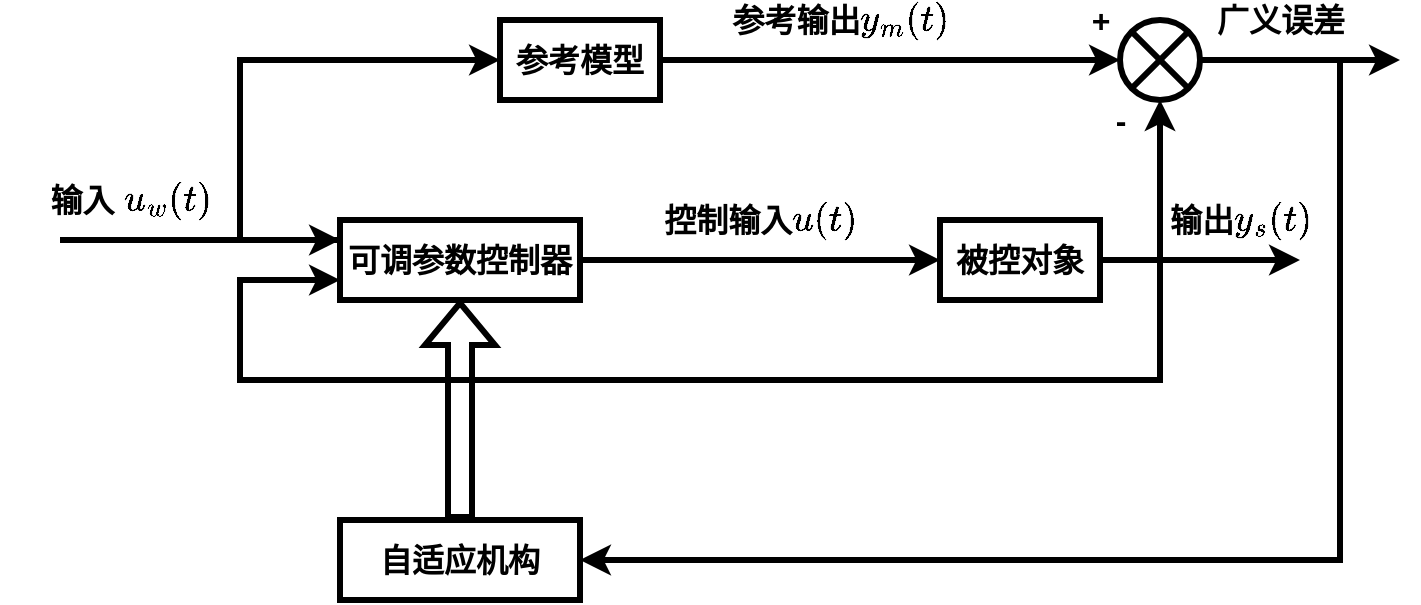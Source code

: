 <mxfile version="18.1.1" type="github">
  <diagram id="pF4-YvSjD2hDs1o3rt4Y" name="第 1 页">
    <mxGraphModel dx="1422" dy="754" grid="1" gridSize="10" guides="1" tooltips="1" connect="1" arrows="1" fold="1" page="1" pageScale="1" pageWidth="1169" pageHeight="827" math="1" shadow="0">
      <root>
        <mxCell id="0" />
        <mxCell id="1" parent="0" />
        <mxCell id="enGaGI9zQ4E47eM3f3lo-3" value="" style="edgeStyle=orthogonalEdgeStyle;rounded=0;orthogonalLoop=1;jettySize=auto;html=1;fontSize=16;strokeWidth=3;" edge="1" parent="1" source="PBpmTKkiEE1WYA6wip15-3" target="enGaGI9zQ4E47eM3f3lo-2">
          <mxGeometry relative="1" as="geometry" />
        </mxCell>
        <mxCell id="enGaGI9zQ4E47eM3f3lo-34" style="edgeStyle=orthogonalEdgeStyle;rounded=0;orthogonalLoop=1;jettySize=auto;html=1;exitX=0;exitY=0.25;exitDx=0;exitDy=0;entryX=0;entryY=0.5;entryDx=0;entryDy=0;fontSize=16;strokeWidth=3;" edge="1" parent="1" source="PBpmTKkiEE1WYA6wip15-3" target="enGaGI9zQ4E47eM3f3lo-4">
          <mxGeometry relative="1" as="geometry">
            <Array as="points">
              <mxPoint x="260" y="530" />
              <mxPoint x="260" y="440" />
            </Array>
          </mxGeometry>
        </mxCell>
        <mxCell id="PBpmTKkiEE1WYA6wip15-3" value="&lt;font style=&quot;font-size: 16px;&quot;&gt;&lt;b&gt;可调参数控制器&lt;/b&gt;&lt;/font&gt;" style="rounded=0;whiteSpace=wrap;html=1;strokeWidth=3;" parent="1" vertex="1">
          <mxGeometry x="310" y="520" width="120" height="40" as="geometry" />
        </mxCell>
        <mxCell id="enGaGI9zQ4E47eM3f3lo-29" value="" style="edgeStyle=orthogonalEdgeStyle;rounded=0;orthogonalLoop=1;jettySize=auto;html=1;fontSize=16;strokeWidth=3;entryX=0.5;entryY=1;entryDx=0;entryDy=0;" edge="1" parent="1" source="enGaGI9zQ4E47eM3f3lo-2" target="enGaGI9zQ4E47eM3f3lo-9">
          <mxGeometry relative="1" as="geometry">
            <mxPoint x="770" y="540" as="targetPoint" />
          </mxGeometry>
        </mxCell>
        <mxCell id="enGaGI9zQ4E47eM3f3lo-30" style="edgeStyle=orthogonalEdgeStyle;rounded=0;orthogonalLoop=1;jettySize=auto;html=1;exitX=1;exitY=0.5;exitDx=0;exitDy=0;fontSize=16;strokeWidth=3;entryX=0;entryY=0.75;entryDx=0;entryDy=0;" edge="1" parent="1" source="enGaGI9zQ4E47eM3f3lo-2" target="PBpmTKkiEE1WYA6wip15-3">
          <mxGeometry relative="1" as="geometry">
            <mxPoint x="270" y="550" as="targetPoint" />
            <Array as="points">
              <mxPoint x="720" y="540" />
              <mxPoint x="720" y="600" />
              <mxPoint x="260" y="600" />
              <mxPoint x="260" y="550" />
            </Array>
          </mxGeometry>
        </mxCell>
        <mxCell id="enGaGI9zQ4E47eM3f3lo-32" style="edgeStyle=orthogonalEdgeStyle;rounded=0;orthogonalLoop=1;jettySize=auto;html=1;exitX=1;exitY=0.5;exitDx=0;exitDy=0;fontSize=16;strokeWidth=3;" edge="1" parent="1" source="enGaGI9zQ4E47eM3f3lo-2">
          <mxGeometry relative="1" as="geometry">
            <mxPoint x="790" y="540" as="targetPoint" />
          </mxGeometry>
        </mxCell>
        <mxCell id="enGaGI9zQ4E47eM3f3lo-2" value="&lt;font style=&quot;font-size: 16px;&quot;&gt;&lt;b&gt;被控对象&lt;/b&gt;&lt;/font&gt;" style="rounded=0;whiteSpace=wrap;html=1;strokeWidth=3;" vertex="1" parent="1">
          <mxGeometry x="610" y="520" width="80" height="40" as="geometry" />
        </mxCell>
        <mxCell id="enGaGI9zQ4E47eM3f3lo-33" value="" style="edgeStyle=orthogonalEdgeStyle;rounded=0;orthogonalLoop=1;jettySize=auto;html=1;fontSize=16;strokeWidth=3;" edge="1" parent="1" source="enGaGI9zQ4E47eM3f3lo-4" target="enGaGI9zQ4E47eM3f3lo-9">
          <mxGeometry relative="1" as="geometry">
            <mxPoint x="550" y="440" as="targetPoint" />
          </mxGeometry>
        </mxCell>
        <mxCell id="enGaGI9zQ4E47eM3f3lo-4" value="&lt;font style=&quot;font-size: 16px;&quot;&gt;&lt;b&gt;参考模型&lt;/b&gt;&lt;/font&gt;" style="rounded=0;whiteSpace=wrap;html=1;strokeWidth=3;" vertex="1" parent="1">
          <mxGeometry x="390" y="420" width="80" height="40" as="geometry" />
        </mxCell>
        <mxCell id="enGaGI9zQ4E47eM3f3lo-5" value="&lt;font style=&quot;font-size: 16px;&quot;&gt;&lt;b&gt;自适应机构&lt;/b&gt;&lt;/font&gt;" style="rounded=0;whiteSpace=wrap;html=1;strokeWidth=3;" vertex="1" parent="1">
          <mxGeometry x="310" y="670" width="120" height="40" as="geometry" />
        </mxCell>
        <mxCell id="enGaGI9zQ4E47eM3f3lo-8" value="" style="shape=flexArrow;endArrow=classic;html=1;rounded=0;fontSize=16;exitX=0.5;exitY=0;exitDx=0;exitDy=0;entryX=0.5;entryY=1;entryDx=0;entryDy=0;strokeWidth=3;" edge="1" parent="1" source="enGaGI9zQ4E47eM3f3lo-5" target="PBpmTKkiEE1WYA6wip15-3">
          <mxGeometry width="50" height="50" relative="1" as="geometry">
            <mxPoint x="610" y="560" as="sourcePoint" />
            <mxPoint x="660" y="510" as="targetPoint" />
          </mxGeometry>
        </mxCell>
        <mxCell id="enGaGI9zQ4E47eM3f3lo-10" value="" style="edgeStyle=orthogonalEdgeStyle;rounded=0;orthogonalLoop=1;jettySize=auto;html=1;fontSize=16;entryX=1;entryY=0.5;entryDx=0;entryDy=0;exitX=1;exitY=0.5;exitDx=0;exitDy=0;strokeWidth=3;" edge="1" parent="1" source="enGaGI9zQ4E47eM3f3lo-9" target="enGaGI9zQ4E47eM3f3lo-5">
          <mxGeometry relative="1" as="geometry">
            <mxPoint x="690" y="440" as="targetPoint" />
            <Array as="points">
              <mxPoint x="810" y="440" />
              <mxPoint x="810" y="690" />
            </Array>
          </mxGeometry>
        </mxCell>
        <mxCell id="enGaGI9zQ4E47eM3f3lo-9" value="" style="shape=sumEllipse;perimeter=ellipsePerimeter;whiteSpace=wrap;html=1;backgroundOutline=1;fontSize=16;strokeWidth=3;" vertex="1" parent="1">
          <mxGeometry x="700" y="420" width="40" height="40" as="geometry" />
        </mxCell>
        <mxCell id="enGaGI9zQ4E47eM3f3lo-11" value="" style="endArrow=classic;html=1;rounded=0;fontSize=16;exitX=1;exitY=0.5;exitDx=0;exitDy=0;strokeWidth=3;" edge="1" parent="1" source="enGaGI9zQ4E47eM3f3lo-9">
          <mxGeometry width="50" height="50" relative="1" as="geometry">
            <mxPoint x="740" y="560" as="sourcePoint" />
            <mxPoint x="840" y="440" as="targetPoint" />
          </mxGeometry>
        </mxCell>
        <mxCell id="enGaGI9zQ4E47eM3f3lo-20" value="输入&amp;nbsp;\(u_{w}(t)\)" style="text;align=center;verticalAlign=middle;resizable=0;points=[];autosize=1;strokeColor=none;fillColor=none;fontSize=16;flipH=0;flipV=0;fontStyle=1;horizontal=1;html=1;" vertex="1" parent="1">
          <mxGeometry x="140" y="500" width="130" height="20" as="geometry" />
        </mxCell>
        <mxCell id="enGaGI9zQ4E47eM3f3lo-16" value="&lt;b&gt;广义误差&lt;/b&gt;" style="text;html=1;align=center;verticalAlign=middle;resizable=0;points=[];autosize=1;strokeColor=none;fillColor=none;fontSize=16;" vertex="1" parent="1">
          <mxGeometry x="740" y="410" width="80" height="20" as="geometry" />
        </mxCell>
        <mxCell id="enGaGI9zQ4E47eM3f3lo-19" value="" style="endArrow=classic;html=1;rounded=0;fontSize=16;strokeWidth=3;entryX=0;entryY=0.25;entryDx=0;entryDy=0;" edge="1" parent="1" target="PBpmTKkiEE1WYA6wip15-3">
          <mxGeometry width="50" height="50" relative="1" as="geometry">
            <mxPoint x="170" y="530" as="sourcePoint" />
            <mxPoint x="300" y="530" as="targetPoint" />
          </mxGeometry>
        </mxCell>
        <mxCell id="enGaGI9zQ4E47eM3f3lo-24" value="&lt;b&gt;控制输入\(u(t)\)&lt;/b&gt;" style="text;html=1;align=center;verticalAlign=middle;resizable=0;points=[];autosize=1;strokeColor=none;fillColor=none;fontSize=16;" vertex="1" parent="1">
          <mxGeometry x="460" y="510" width="120" height="20" as="geometry" />
        </mxCell>
        <mxCell id="enGaGI9zQ4E47eM3f3lo-26" value="输出\(y_{s}(t)\)" style="text;html=1;align=center;verticalAlign=middle;resizable=0;points=[];autosize=1;strokeColor=none;fillColor=none;fontSize=16;fontStyle=1" vertex="1" parent="1">
          <mxGeometry x="700" y="510" width="120" height="20" as="geometry" />
        </mxCell>
        <mxCell id="enGaGI9zQ4E47eM3f3lo-35" value="&lt;b&gt;参考输出\(y_{m}(t)\)&lt;/b&gt;" style="text;html=1;align=center;verticalAlign=middle;resizable=0;points=[];autosize=1;strokeColor=none;fillColor=none;fontSize=16;" vertex="1" parent="1">
          <mxGeometry x="480" y="410" width="160" height="20" as="geometry" />
        </mxCell>
        <mxCell id="enGaGI9zQ4E47eM3f3lo-36" value="+" style="text;html=1;align=center;verticalAlign=middle;resizable=0;points=[];autosize=1;strokeColor=none;fillColor=none;fontSize=16;fontStyle=1" vertex="1" parent="1">
          <mxGeometry x="680" y="410" width="20" height="20" as="geometry" />
        </mxCell>
        <mxCell id="enGaGI9zQ4E47eM3f3lo-37" value="-" style="text;html=1;align=center;verticalAlign=middle;resizable=0;points=[];autosize=1;strokeColor=none;fillColor=none;fontSize=16;fontStyle=1" vertex="1" parent="1">
          <mxGeometry x="690" y="460" width="20" height="20" as="geometry" />
        </mxCell>
      </root>
    </mxGraphModel>
  </diagram>
</mxfile>
